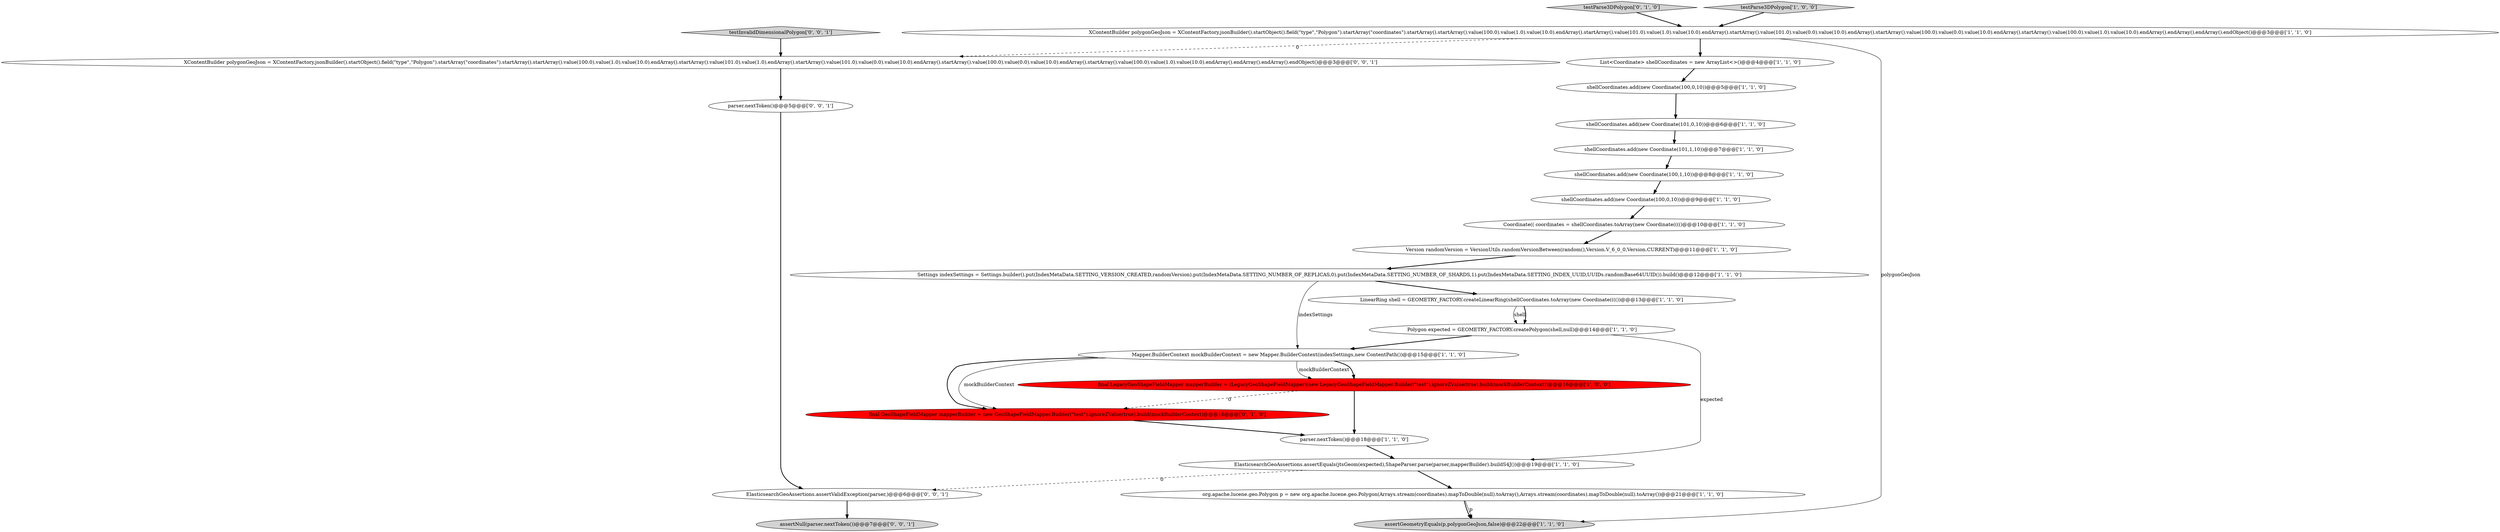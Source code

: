 digraph {
14 [style = filled, label = "org.apache.lucene.geo.Polygon p = new org.apache.lucene.geo.Polygon(Arrays.stream(coordinates).mapToDouble(null).toArray(),Arrays.stream(coordinates).mapToDouble(null).toArray())@@@21@@@['1', '1', '0']", fillcolor = white, shape = ellipse image = "AAA0AAABBB1BBB"];
19 [style = filled, label = "final GeoShapeFieldMapper mapperBuilder = new GeoShapeFieldMapper.Builder(\"test\").ignoreZValue(true).build(mockBuilderContext)@@@16@@@['0', '1', '0']", fillcolor = red, shape = ellipse image = "AAA1AAABBB2BBB"];
21 [style = filled, label = "XContentBuilder polygonGeoJson = XContentFactory.jsonBuilder().startObject().field(\"type\",\"Polygon\").startArray(\"coordinates\").startArray().startArray().value(100.0).value(1.0).value(10.0).endArray().startArray().value(101.0).value(1.0).endArray().startArray().value(101.0).value(0.0).value(10.0).endArray().startArray().value(100.0).value(0.0).value(10.0).endArray().startArray().value(100.0).value(1.0).value(10.0).endArray().endArray().endArray().endObject()@@@3@@@['0', '0', '1']", fillcolor = white, shape = ellipse image = "AAA0AAABBB3BBB"];
5 [style = filled, label = "Polygon expected = GEOMETRY_FACTORY.createPolygon(shell,null)@@@14@@@['1', '1', '0']", fillcolor = white, shape = ellipse image = "AAA0AAABBB1BBB"];
25 [style = filled, label = "testInvalidDimensionalPolygon['0', '0', '1']", fillcolor = lightgray, shape = diamond image = "AAA0AAABBB3BBB"];
8 [style = filled, label = "Mapper.BuilderContext mockBuilderContext = new Mapper.BuilderContext(indexSettings,new ContentPath())@@@15@@@['1', '1', '0']", fillcolor = white, shape = ellipse image = "AAA0AAABBB1BBB"];
17 [style = filled, label = "final LegacyGeoShapeFieldMapper mapperBuilder = (LegacyGeoShapeFieldMapper)(new LegacyGeoShapeFieldMapper.Builder(\"test\").ignoreZValue(true).build(mockBuilderContext))@@@16@@@['1', '0', '0']", fillcolor = red, shape = ellipse image = "AAA1AAABBB1BBB"];
18 [style = filled, label = "shellCoordinates.add(new Coordinate(100,0,10))@@@9@@@['1', '1', '0']", fillcolor = white, shape = ellipse image = "AAA0AAABBB1BBB"];
12 [style = filled, label = "Settings indexSettings = Settings.builder().put(IndexMetaData.SETTING_VERSION_CREATED,randomVersion).put(IndexMetaData.SETTING_NUMBER_OF_REPLICAS,0).put(IndexMetaData.SETTING_NUMBER_OF_SHARDS,1).put(IndexMetaData.SETTING_INDEX_UUID,UUIDs.randomBase64UUID()).build()@@@12@@@['1', '1', '0']", fillcolor = white, shape = ellipse image = "AAA0AAABBB1BBB"];
24 [style = filled, label = "parser.nextToken()@@@5@@@['0', '0', '1']", fillcolor = white, shape = ellipse image = "AAA0AAABBB3BBB"];
4 [style = filled, label = "List<Coordinate> shellCoordinates = new ArrayList<>()@@@4@@@['1', '1', '0']", fillcolor = white, shape = ellipse image = "AAA0AAABBB1BBB"];
6 [style = filled, label = "shellCoordinates.add(new Coordinate(100,1,10))@@@8@@@['1', '1', '0']", fillcolor = white, shape = ellipse image = "AAA0AAABBB1BBB"];
9 [style = filled, label = "assertGeometryEquals(p,polygonGeoJson,false)@@@22@@@['1', '1', '0']", fillcolor = lightgray, shape = ellipse image = "AAA0AAABBB1BBB"];
13 [style = filled, label = "shellCoordinates.add(new Coordinate(101,0,10))@@@6@@@['1', '1', '0']", fillcolor = white, shape = ellipse image = "AAA0AAABBB1BBB"];
20 [style = filled, label = "testParse3DPolygon['0', '1', '0']", fillcolor = lightgray, shape = diamond image = "AAA0AAABBB2BBB"];
3 [style = filled, label = "shellCoordinates.add(new Coordinate(100,0,10))@@@5@@@['1', '1', '0']", fillcolor = white, shape = ellipse image = "AAA0AAABBB1BBB"];
23 [style = filled, label = "assertNull(parser.nextToken())@@@7@@@['0', '0', '1']", fillcolor = lightgray, shape = ellipse image = "AAA0AAABBB3BBB"];
7 [style = filled, label = "shellCoordinates.add(new Coordinate(101,1,10))@@@7@@@['1', '1', '0']", fillcolor = white, shape = ellipse image = "AAA0AAABBB1BBB"];
22 [style = filled, label = "ElasticsearchGeoAssertions.assertValidException(parser,)@@@6@@@['0', '0', '1']", fillcolor = white, shape = ellipse image = "AAA0AAABBB3BBB"];
2 [style = filled, label = "ElasticsearchGeoAssertions.assertEquals(jtsGeom(expected),ShapeParser.parse(parser,mapperBuilder).buildS4J())@@@19@@@['1', '1', '0']", fillcolor = white, shape = ellipse image = "AAA0AAABBB1BBB"];
15 [style = filled, label = "Coordinate(( coordinates = shellCoordinates.toArray(new Coordinate(((()@@@10@@@['1', '1', '0']", fillcolor = white, shape = ellipse image = "AAA0AAABBB1BBB"];
16 [style = filled, label = "Version randomVersion = VersionUtils.randomVersionBetween(random(),Version.V_6_0_0,Version.CURRENT)@@@11@@@['1', '1', '0']", fillcolor = white, shape = ellipse image = "AAA0AAABBB1BBB"];
11 [style = filled, label = "parser.nextToken()@@@18@@@['1', '1', '0']", fillcolor = white, shape = ellipse image = "AAA0AAABBB1BBB"];
10 [style = filled, label = "XContentBuilder polygonGeoJson = XContentFactory.jsonBuilder().startObject().field(\"type\",\"Polygon\").startArray(\"coordinates\").startArray().startArray().value(100.0).value(1.0).value(10.0).endArray().startArray().value(101.0).value(1.0).value(10.0).endArray().startArray().value(101.0).value(0.0).value(10.0).endArray().startArray().value(100.0).value(0.0).value(10.0).endArray().startArray().value(100.0).value(1.0).value(10.0).endArray().endArray().endArray().endObject()@@@3@@@['1', '1', '0']", fillcolor = white, shape = ellipse image = "AAA0AAABBB1BBB"];
1 [style = filled, label = "testParse3DPolygon['1', '0', '0']", fillcolor = lightgray, shape = diamond image = "AAA0AAABBB1BBB"];
0 [style = filled, label = "LinearRing shell = GEOMETRY_FACTORY.createLinearRing(shellCoordinates.toArray(new Coordinate(((())@@@13@@@['1', '1', '0']", fillcolor = white, shape = ellipse image = "AAA0AAABBB1BBB"];
4->3 [style = bold, label=""];
5->8 [style = bold, label=""];
10->21 [style = dashed, label="0"];
10->9 [style = solid, label="polygonGeoJson"];
8->19 [style = bold, label=""];
6->18 [style = bold, label=""];
5->2 [style = solid, label="expected"];
18->15 [style = bold, label=""];
8->17 [style = solid, label="mockBuilderContext"];
19->11 [style = bold, label=""];
21->24 [style = bold, label=""];
15->16 [style = bold, label=""];
24->22 [style = bold, label=""];
12->0 [style = bold, label=""];
22->23 [style = bold, label=""];
11->2 [style = bold, label=""];
20->10 [style = bold, label=""];
12->8 [style = solid, label="indexSettings"];
8->17 [style = bold, label=""];
17->19 [style = dashed, label="0"];
13->7 [style = bold, label=""];
2->14 [style = bold, label=""];
7->6 [style = bold, label=""];
10->4 [style = bold, label=""];
3->13 [style = bold, label=""];
14->9 [style = bold, label=""];
0->5 [style = solid, label="shell"];
14->9 [style = solid, label="p"];
1->10 [style = bold, label=""];
2->22 [style = dashed, label="0"];
16->12 [style = bold, label=""];
25->21 [style = bold, label=""];
0->5 [style = bold, label=""];
8->19 [style = solid, label="mockBuilderContext"];
17->11 [style = bold, label=""];
}
